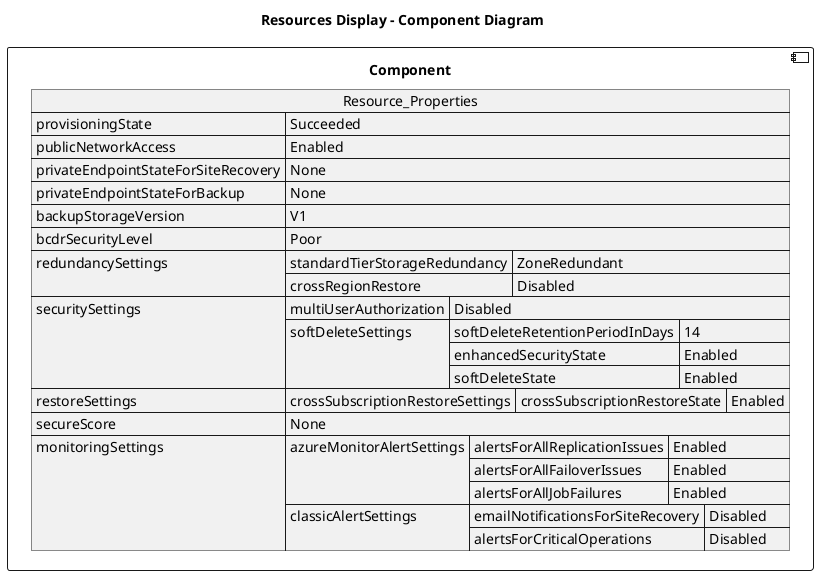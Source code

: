 @startuml

title Resources Display - Component Diagram

component Component {

json  Resource_Properties {
  "provisioningState": "Succeeded",
  "publicNetworkAccess": "Enabled",
  "privateEndpointStateForSiteRecovery": "None",
  "privateEndpointStateForBackup": "None",
  "backupStorageVersion": "V1",
  "bcdrSecurityLevel": "Poor",
  "redundancySettings": {
    "standardTierStorageRedundancy": "ZoneRedundant",
    "crossRegionRestore": "Disabled"
  },
  "securitySettings": {
    "multiUserAuthorization": "Disabled",
    "softDeleteSettings": {
      "softDeleteRetentionPeriodInDays": 14,
      "enhancedSecurityState": "Enabled",
      "softDeleteState": "Enabled"
    }
  },
  "restoreSettings": {
    "crossSubscriptionRestoreSettings": {
      "crossSubscriptionRestoreState": "Enabled"
    }
  },
  "secureScore": "None",
  "monitoringSettings": {
    "azureMonitorAlertSettings": {
      "alertsForAllReplicationIssues": "Enabled",
      "alertsForAllFailoverIssues": "Enabled",
      "alertsForAllJobFailures": "Enabled"
    },
    "classicAlertSettings": {
      "emailNotificationsForSiteRecovery": "Disabled",
      "alertsForCriticalOperations": "Disabled"
    }
  }
}
}
@enduml
